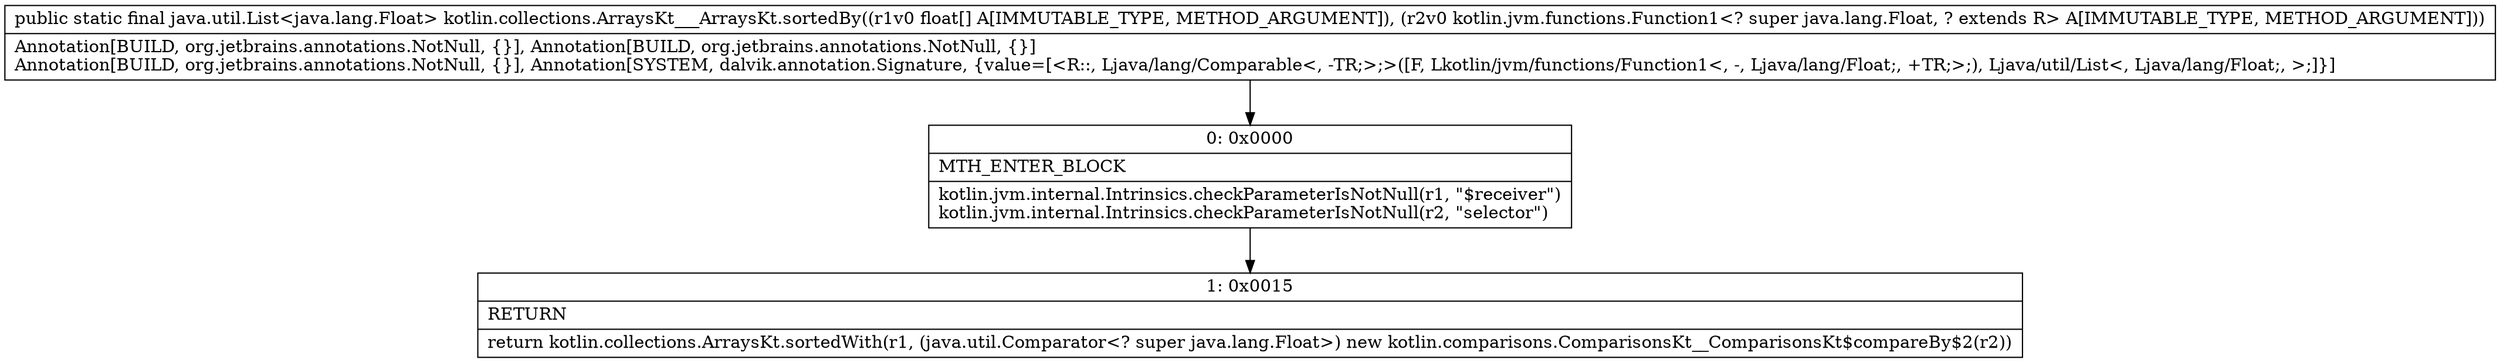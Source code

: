 digraph "CFG forkotlin.collections.ArraysKt___ArraysKt.sortedBy([FLkotlin\/jvm\/functions\/Function1;)Ljava\/util\/List;" {
Node_0 [shape=record,label="{0\:\ 0x0000|MTH_ENTER_BLOCK\l|kotlin.jvm.internal.Intrinsics.checkParameterIsNotNull(r1, \"$receiver\")\lkotlin.jvm.internal.Intrinsics.checkParameterIsNotNull(r2, \"selector\")\l}"];
Node_1 [shape=record,label="{1\:\ 0x0015|RETURN\l|return kotlin.collections.ArraysKt.sortedWith(r1, (java.util.Comparator\<? super java.lang.Float\>) new kotlin.comparisons.ComparisonsKt__ComparisonsKt$compareBy$2(r2))\l}"];
MethodNode[shape=record,label="{public static final java.util.List\<java.lang.Float\> kotlin.collections.ArraysKt___ArraysKt.sortedBy((r1v0 float[] A[IMMUTABLE_TYPE, METHOD_ARGUMENT]), (r2v0 kotlin.jvm.functions.Function1\<? super java.lang.Float, ? extends R\> A[IMMUTABLE_TYPE, METHOD_ARGUMENT]))  | Annotation[BUILD, org.jetbrains.annotations.NotNull, \{\}], Annotation[BUILD, org.jetbrains.annotations.NotNull, \{\}]\lAnnotation[BUILD, org.jetbrains.annotations.NotNull, \{\}], Annotation[SYSTEM, dalvik.annotation.Signature, \{value=[\<R::, Ljava\/lang\/Comparable\<, \-TR;\>;\>([F, Lkotlin\/jvm\/functions\/Function1\<, \-, Ljava\/lang\/Float;, +TR;\>;), Ljava\/util\/List\<, Ljava\/lang\/Float;, \>;]\}]\l}"];
MethodNode -> Node_0;
Node_0 -> Node_1;
}

